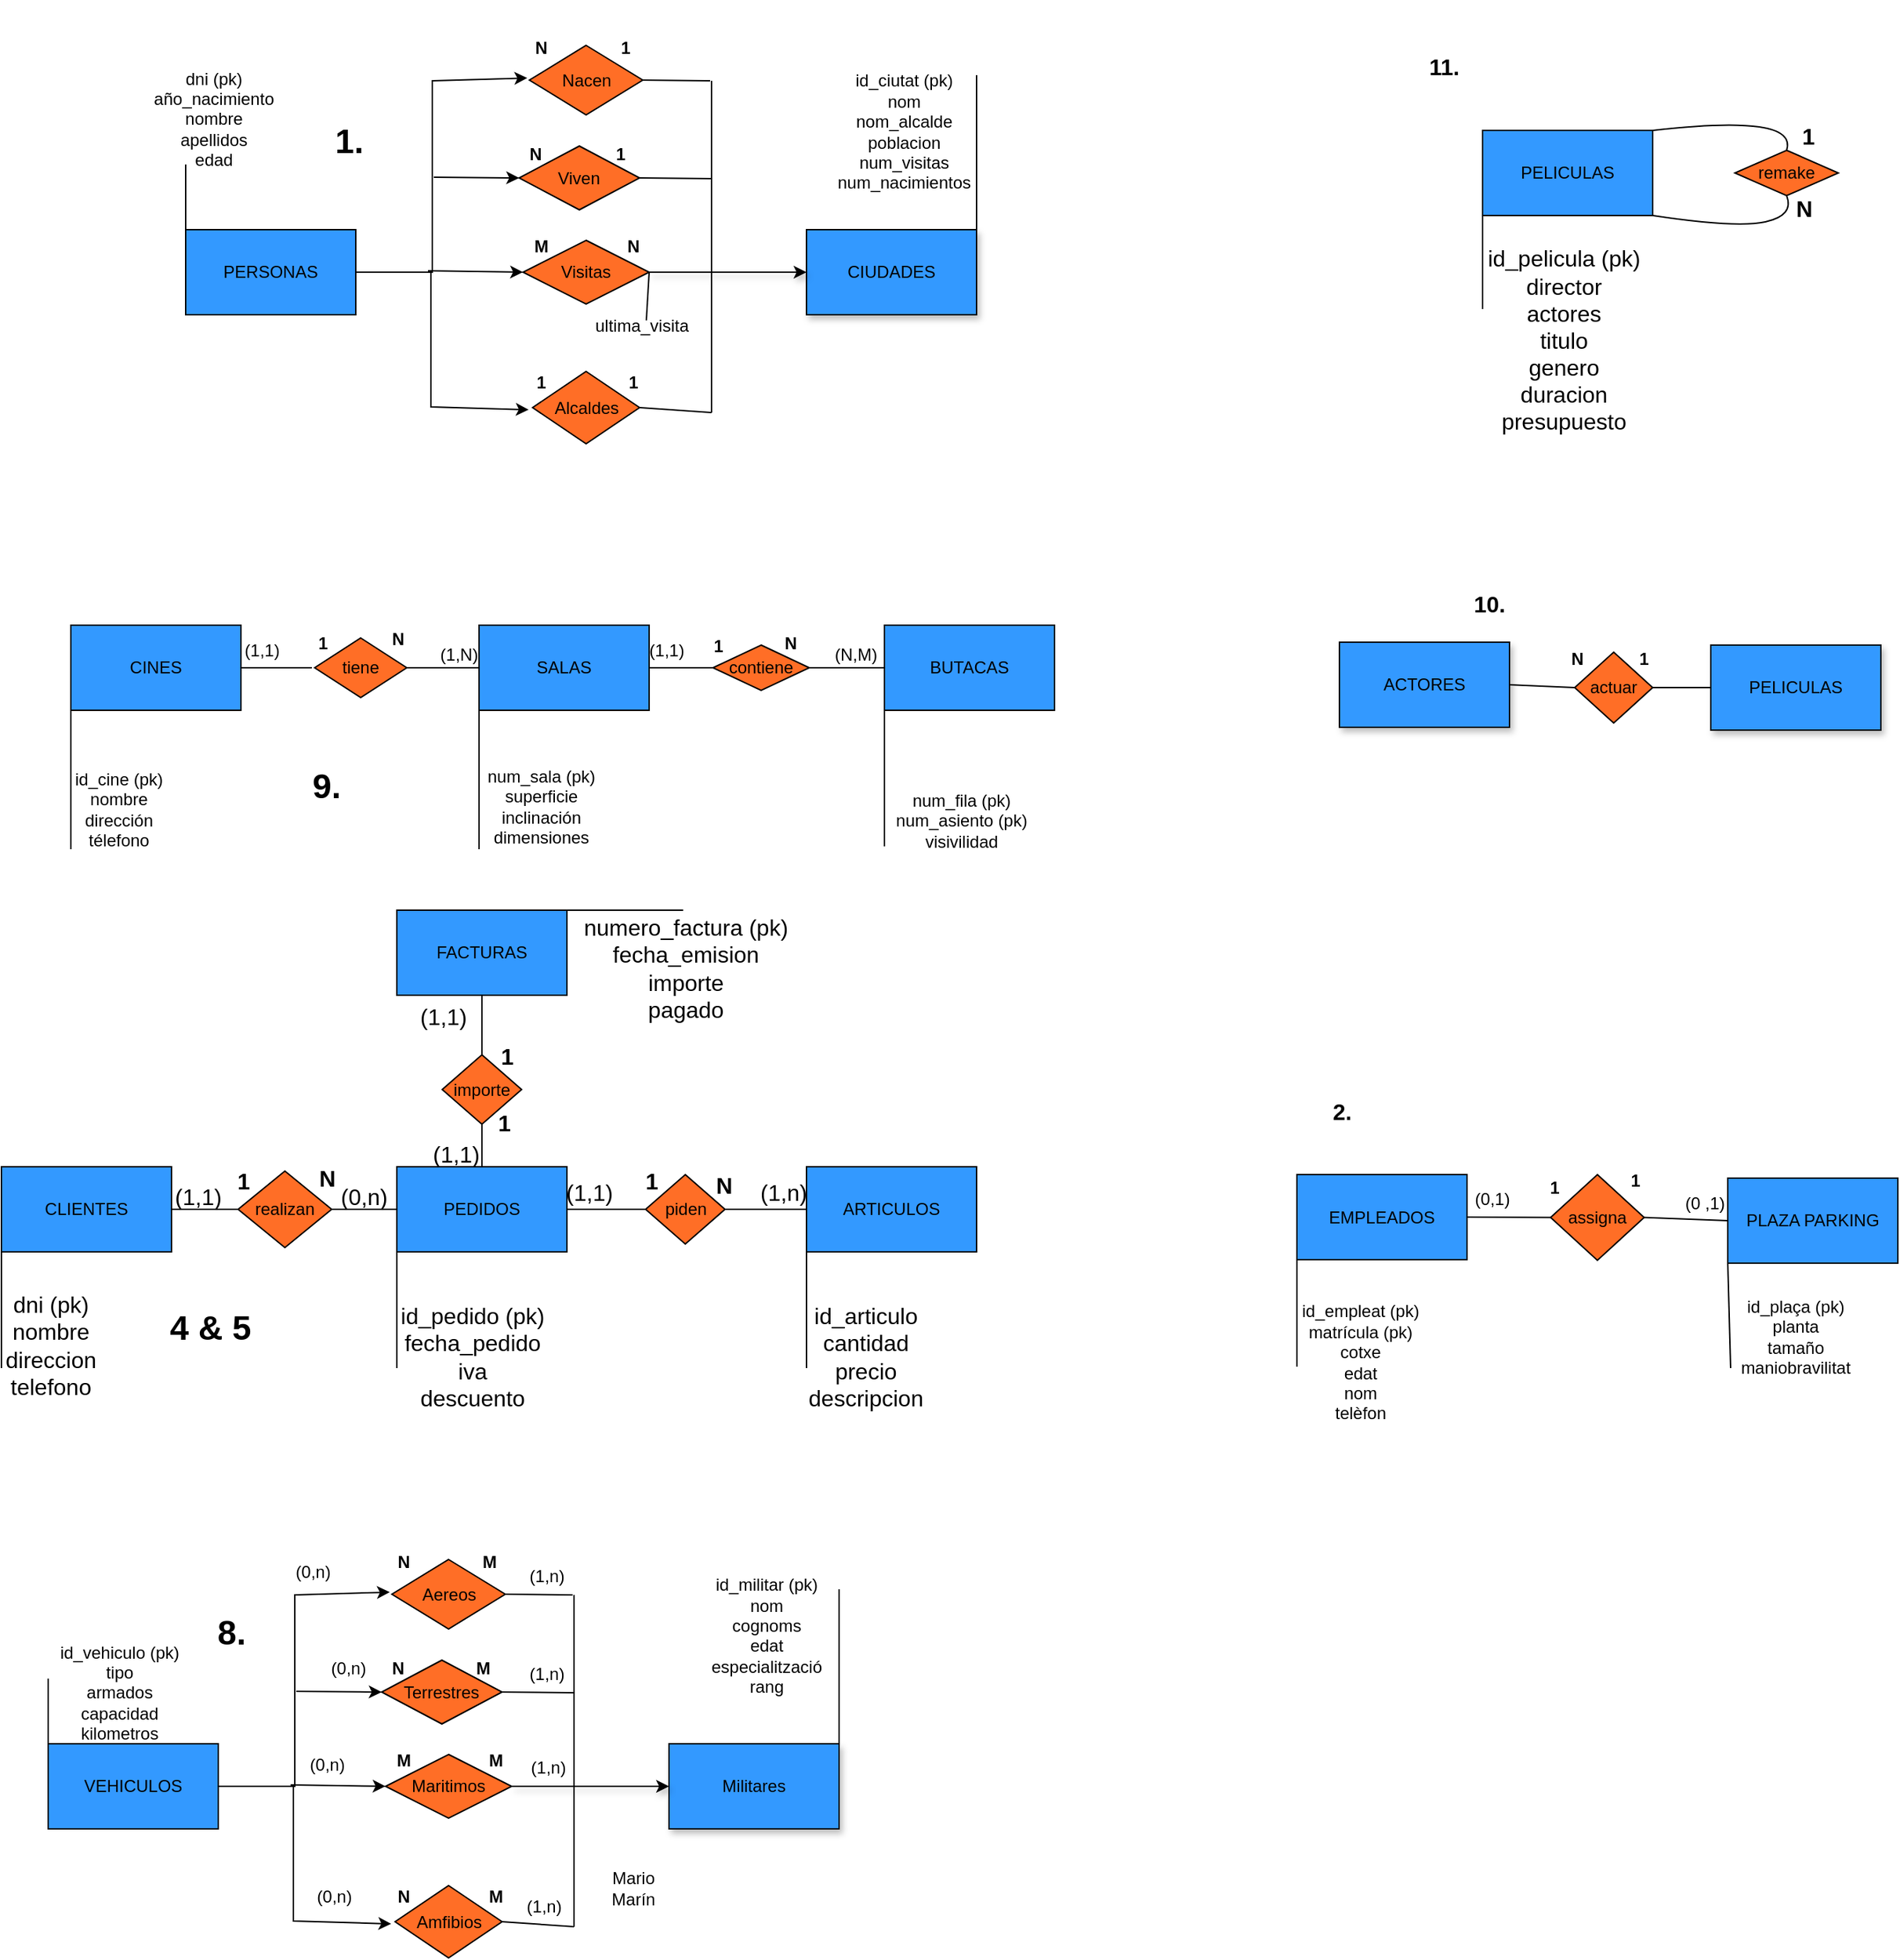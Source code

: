 <mxfile version="25.0.1">
  <diagram name="Página-1" id="R8izxFfqacMMxk1kfzV3">
    <mxGraphModel grid="0" page="0" gridSize="10" guides="1" tooltips="1" connect="1" arrows="1" fold="1" pageScale="1" pageWidth="827" pageHeight="1169" math="0" shadow="0">
      <root>
        <mxCell id="0" />
        <mxCell id="1" parent="0" />
        <mxCell id="8RYxC2ZrY1qE6tGF6bgc-14" value="CIUDADES" style="rounded=0;whiteSpace=wrap;html=1;fillColor=#3399FF;shadow=1;" vertex="1" parent="1">
          <mxGeometry x="-71" y="-60" width="120" height="60" as="geometry" />
        </mxCell>
        <mxCell id="8RYxC2ZrY1qE6tGF6bgc-17" value="" style="endArrow=classic;html=1;rounded=0;shadow=1;entryX=0;entryY=0.5;entryDx=0;entryDy=0;exitX=1;exitY=0.5;exitDx=0;exitDy=0;" edge="1" parent="1" source="8RYxC2ZrY1qE6tGF6bgc-6" target="8RYxC2ZrY1qE6tGF6bgc-14">
          <mxGeometry width="50" height="50" relative="1" as="geometry">
            <mxPoint x="-180" y="-30" as="sourcePoint" />
            <mxPoint x="-182" y="-30" as="targetPoint" />
          </mxGeometry>
        </mxCell>
        <mxCell id="8RYxC2ZrY1qE6tGF6bgc-4" value="PERSONAS" style="rounded=0;whiteSpace=wrap;html=1;fillColor=#3399FF;" vertex="1" parent="1">
          <mxGeometry x="-509" y="-60" width="120" height="60" as="geometry" />
        </mxCell>
        <mxCell id="8RYxC2ZrY1qE6tGF6bgc-5" value="Alcaldes" style="rhombus;whiteSpace=wrap;html=1;fillColor=#FF6E26;" vertex="1" parent="1">
          <mxGeometry x="-264.25" y="40" width="75.5" height="51" as="geometry" />
        </mxCell>
        <mxCell id="8RYxC2ZrY1qE6tGF6bgc-6" value="Visitas" style="rhombus;whiteSpace=wrap;html=1;fillColor=#FF6E26;" vertex="1" parent="1">
          <mxGeometry x="-271" y="-52.5" width="89" height="45" as="geometry" />
        </mxCell>
        <mxCell id="8RYxC2ZrY1qE6tGF6bgc-7" value="Viven" style="rhombus;whiteSpace=wrap;html=1;fillColor=#FF6E26;" vertex="1" parent="1">
          <mxGeometry x="-273.75" y="-119" width="85" height="45" as="geometry" />
        </mxCell>
        <mxCell id="8RYxC2ZrY1qE6tGF6bgc-8" value="Nacen" style="rhombus;whiteSpace=wrap;html=1;fillColor=#FF6E26;" vertex="1" parent="1">
          <mxGeometry x="-266.5" y="-190" width="80" height="49" as="geometry" />
        </mxCell>
        <mxCell id="8RYxC2ZrY1qE6tGF6bgc-10" value="" style="endArrow=classic;html=1;rounded=0;exitX=1;exitY=0.5;exitDx=0;exitDy=0;" edge="1" parent="1" source="8RYxC2ZrY1qE6tGF6bgc-4">
          <mxGeometry width="50" height="50" relative="1" as="geometry">
            <mxPoint x="-236" y="-1" as="sourcePoint" />
            <mxPoint x="-268" y="-167" as="targetPoint" />
            <Array as="points">
              <mxPoint x="-335" y="-30" />
              <mxPoint x="-335" y="-165" />
            </Array>
          </mxGeometry>
        </mxCell>
        <mxCell id="8RYxC2ZrY1qE6tGF6bgc-11" value="" style="endArrow=classic;html=1;rounded=0;exitX=1;exitY=0.5;exitDx=0;exitDy=0;" edge="1" parent="1" source="8RYxC2ZrY1qE6tGF6bgc-4">
          <mxGeometry width="50" height="50" relative="1" as="geometry">
            <mxPoint x="-236" y="-1" as="sourcePoint" />
            <mxPoint x="-267" y="67" as="targetPoint" />
            <Array as="points">
              <mxPoint x="-336" y="-30" />
              <mxPoint x="-336" y="65" />
            </Array>
          </mxGeometry>
        </mxCell>
        <mxCell id="8RYxC2ZrY1qE6tGF6bgc-12" value="" style="endArrow=classic;html=1;rounded=0;entryX=0;entryY=0.5;entryDx=0;entryDy=0;" edge="1" parent="1" target="8RYxC2ZrY1qE6tGF6bgc-6">
          <mxGeometry width="50" height="50" relative="1" as="geometry">
            <mxPoint x="-338" y="-31" as="sourcePoint" />
            <mxPoint x="-186" y="-51" as="targetPoint" />
          </mxGeometry>
        </mxCell>
        <mxCell id="8RYxC2ZrY1qE6tGF6bgc-13" value="" style="endArrow=classic;html=1;rounded=0;entryX=0;entryY=0.5;entryDx=0;entryDy=0;" edge="1" parent="1" target="8RYxC2ZrY1qE6tGF6bgc-7">
          <mxGeometry width="50" height="50" relative="1" as="geometry">
            <mxPoint x="-334" y="-97" as="sourcePoint" />
            <mxPoint x="-186" y="-51" as="targetPoint" />
          </mxGeometry>
        </mxCell>
        <mxCell id="8RYxC2ZrY1qE6tGF6bgc-23" value="" style="endArrow=none;html=1;rounded=0;" edge="1" parent="1">
          <mxGeometry width="50" height="50" relative="1" as="geometry">
            <mxPoint x="-138" y="69" as="sourcePoint" />
            <mxPoint x="-138" y="-165" as="targetPoint" />
          </mxGeometry>
        </mxCell>
        <mxCell id="8RYxC2ZrY1qE6tGF6bgc-25" value="" style="endArrow=none;html=1;rounded=0;exitX=1;exitY=0.5;exitDx=0;exitDy=0;" edge="1" parent="1" source="8RYxC2ZrY1qE6tGF6bgc-5">
          <mxGeometry width="50" height="50" relative="1" as="geometry">
            <mxPoint x="-188" as="sourcePoint" />
            <mxPoint x="-138" y="69" as="targetPoint" />
          </mxGeometry>
        </mxCell>
        <mxCell id="8RYxC2ZrY1qE6tGF6bgc-26" value="" style="endArrow=none;html=1;rounded=0;exitX=1;exitY=0.5;exitDx=0;exitDy=0;" edge="1" parent="1" source="8RYxC2ZrY1qE6tGF6bgc-8">
          <mxGeometry width="50" height="50" relative="1" as="geometry">
            <mxPoint x="-188" as="sourcePoint" />
            <mxPoint x="-139" y="-165" as="targetPoint" />
          </mxGeometry>
        </mxCell>
        <mxCell id="8RYxC2ZrY1qE6tGF6bgc-27" value="" style="endArrow=none;html=1;rounded=0;exitX=1;exitY=0.5;exitDx=0;exitDy=0;" edge="1" parent="1" source="8RYxC2ZrY1qE6tGF6bgc-7">
          <mxGeometry width="50" height="50" relative="1" as="geometry">
            <mxPoint x="-188" as="sourcePoint" />
            <mxPoint x="-138" y="-96" as="targetPoint" />
          </mxGeometry>
        </mxCell>
        <mxCell id="8RYxC2ZrY1qE6tGF6bgc-28" value="&lt;b&gt;1&lt;/b&gt;" style="text;html=1;align=center;verticalAlign=middle;resizable=0;points=[];autosize=1;strokeColor=none;fillColor=none;" vertex="1" parent="1">
          <mxGeometry x="-211.5" y="-201" width="25" height="26" as="geometry" />
        </mxCell>
        <mxCell id="8RYxC2ZrY1qE6tGF6bgc-29" value="&lt;b&gt;N&lt;/b&gt;" style="text;html=1;align=center;verticalAlign=middle;whiteSpace=wrap;rounded=0;" vertex="1" parent="1">
          <mxGeometry x="-288" y="-203" width="60" height="30" as="geometry" />
        </mxCell>
        <mxCell id="8RYxC2ZrY1qE6tGF6bgc-30" value="&lt;font style=&quot;vertical-align: inherit;&quot;&gt;&lt;font style=&quot;vertical-align: inherit;&quot;&gt;&lt;font style=&quot;vertical-align: inherit;&quot;&gt;&lt;font style=&quot;vertical-align: inherit;&quot;&gt;&lt;font style=&quot;vertical-align: inherit;&quot;&gt;&lt;font style=&quot;vertical-align: inherit;&quot;&gt;1&lt;/font&gt;&lt;/font&gt;&lt;/font&gt;&lt;/font&gt;&lt;/font&gt;&lt;/font&gt;" style="text;html=1;align=center;verticalAlign=middle;whiteSpace=wrap;rounded=0;fontStyle=1" vertex="1" parent="1">
          <mxGeometry x="-232" y="-128" width="60" height="30" as="geometry" />
        </mxCell>
        <mxCell id="8RYxC2ZrY1qE6tGF6bgc-31" value="N" style="text;html=1;align=center;verticalAlign=middle;whiteSpace=wrap;rounded=0;fontStyle=1" vertex="1" parent="1">
          <mxGeometry x="-292" y="-128" width="60" height="30" as="geometry" />
        </mxCell>
        <mxCell id="8RYxC2ZrY1qE6tGF6bgc-32" value="&lt;b&gt;&lt;font style=&quot;vertical-align: inherit;&quot;&gt;&lt;font style=&quot;vertical-align: inherit;&quot;&gt;N&lt;/font&gt;&lt;/font&gt;&lt;/b&gt;" style="text;html=1;align=center;verticalAlign=middle;whiteSpace=wrap;rounded=0;" vertex="1" parent="1">
          <mxGeometry x="-223" y="-63" width="60" height="30" as="geometry" />
        </mxCell>
        <mxCell id="8RYxC2ZrY1qE6tGF6bgc-33" value="M" style="text;html=1;align=center;verticalAlign=middle;whiteSpace=wrap;rounded=0;fontStyle=1" vertex="1" parent="1">
          <mxGeometry x="-288" y="-63" width="60" height="30" as="geometry" />
        </mxCell>
        <mxCell id="8RYxC2ZrY1qE6tGF6bgc-34" value="&lt;b&gt;1&lt;/b&gt;" style="text;html=1;align=center;verticalAlign=middle;whiteSpace=wrap;rounded=0;" vertex="1" parent="1">
          <mxGeometry x="-223" y="33" width="60" height="30" as="geometry" />
        </mxCell>
        <mxCell id="8RYxC2ZrY1qE6tGF6bgc-35" value="&lt;b&gt;1&lt;/b&gt;" style="text;html=1;align=center;verticalAlign=middle;whiteSpace=wrap;rounded=0;" vertex="1" parent="1">
          <mxGeometry x="-288" y="33" width="60" height="30" as="geometry" />
        </mxCell>
        <mxCell id="8RYxC2ZrY1qE6tGF6bgc-37" value="" style="endArrow=none;html=1;rounded=0;exitX=0;exitY=0;exitDx=0;exitDy=0;" edge="1" parent="1" source="8RYxC2ZrY1qE6tGF6bgc-4">
          <mxGeometry width="50" height="50" relative="1" as="geometry">
            <mxPoint x="-220" y="-2" as="sourcePoint" />
            <mxPoint x="-509" y="-106" as="targetPoint" />
          </mxGeometry>
        </mxCell>
        <mxCell id="8RYxC2ZrY1qE6tGF6bgc-38" value="dni (pk)&lt;div&gt;año_nacimiento&lt;/div&gt;&lt;div&gt;nombre&lt;/div&gt;&lt;div&gt;apellidos&lt;/div&gt;&lt;div&gt;edad&lt;/div&gt;" style="text;html=1;align=center;verticalAlign=middle;whiteSpace=wrap;rounded=0;" vertex="1" parent="1">
          <mxGeometry x="-519" y="-153" width="60" height="30" as="geometry" />
        </mxCell>
        <mxCell id="8RYxC2ZrY1qE6tGF6bgc-39" value="&lt;font style=&quot;vertical-align: inherit;&quot;&gt;&lt;font style=&quot;vertical-align: inherit;&quot;&gt;&lt;font style=&quot;vertical-align: inherit;&quot;&gt;&lt;font style=&quot;vertical-align: inherit;&quot;&gt;id_ciutat (pk)&lt;/font&gt;&lt;/font&gt;&lt;/font&gt;&lt;/font&gt;&lt;div&gt;&lt;font style=&quot;vertical-align: inherit;&quot;&gt;&lt;font style=&quot;vertical-align: inherit;&quot;&gt;&lt;font style=&quot;vertical-align: inherit;&quot;&gt;&lt;font style=&quot;vertical-align: inherit;&quot;&gt;nom&lt;/font&gt;&lt;/font&gt;&lt;/font&gt;&lt;/font&gt;&lt;/div&gt;&lt;div&gt;&lt;font style=&quot;vertical-align: inherit;&quot;&gt;&lt;font style=&quot;vertical-align: inherit;&quot;&gt;&lt;font style=&quot;vertical-align: inherit;&quot;&gt;&lt;font style=&quot;vertical-align: inherit;&quot;&gt;&lt;font style=&quot;vertical-align: inherit;&quot;&gt;&lt;font style=&quot;vertical-align: inherit;&quot;&gt;nom_alcalde&lt;/font&gt;&lt;/font&gt;&lt;/font&gt;&lt;/font&gt;&lt;/font&gt;&lt;/font&gt;&lt;/div&gt;&lt;div&gt;&lt;font style=&quot;vertical-align: inherit;&quot;&gt;&lt;font style=&quot;vertical-align: inherit;&quot;&gt;&lt;font style=&quot;vertical-align: inherit;&quot;&gt;&lt;font style=&quot;vertical-align: inherit;&quot;&gt;&lt;font style=&quot;vertical-align: inherit;&quot;&gt;&lt;font style=&quot;vertical-align: inherit;&quot;&gt;&lt;font style=&quot;vertical-align: inherit;&quot;&gt;&lt;font style=&quot;vertical-align: inherit;&quot;&gt;poblacion&lt;/font&gt;&lt;/font&gt;&lt;/font&gt;&lt;/font&gt;&lt;/font&gt;&lt;/font&gt;&lt;/font&gt;&lt;/font&gt;&lt;/div&gt;&lt;div&gt;&lt;font style=&quot;vertical-align: inherit;&quot;&gt;&lt;font style=&quot;vertical-align: inherit;&quot;&gt;&lt;font style=&quot;vertical-align: inherit;&quot;&gt;&lt;font style=&quot;vertical-align: inherit;&quot;&gt;&lt;font style=&quot;vertical-align: inherit;&quot;&gt;&lt;font style=&quot;vertical-align: inherit;&quot;&gt;&lt;font style=&quot;vertical-align: inherit;&quot;&gt;&lt;font style=&quot;vertical-align: inherit;&quot;&gt;num_visitas&lt;/font&gt;&lt;/font&gt;&lt;/font&gt;&lt;/font&gt;&lt;/font&gt;&lt;/font&gt;&lt;/font&gt;&lt;/font&gt;&lt;/div&gt;&lt;div&gt;&lt;font style=&quot;vertical-align: inherit;&quot;&gt;&lt;font style=&quot;vertical-align: inherit;&quot;&gt;&lt;font style=&quot;vertical-align: inherit;&quot;&gt;&lt;font style=&quot;vertical-align: inherit;&quot;&gt;&lt;font style=&quot;vertical-align: inherit;&quot;&gt;&lt;font style=&quot;vertical-align: inherit;&quot;&gt;&lt;font style=&quot;vertical-align: inherit;&quot;&gt;&lt;font style=&quot;vertical-align: inherit;&quot;&gt;&lt;font style=&quot;vertical-align: inherit;&quot;&gt;&lt;font style=&quot;vertical-align: inherit;&quot;&gt;num_nacimientos&lt;/font&gt;&lt;/font&gt;&lt;/font&gt;&lt;/font&gt;&lt;/font&gt;&lt;/font&gt;&lt;/font&gt;&lt;/font&gt;&lt;/font&gt;&lt;/font&gt;&lt;/div&gt;" style="text;html=1;align=center;verticalAlign=middle;whiteSpace=wrap;rounded=0;" vertex="1" parent="1">
          <mxGeometry x="-50" y="-144" width="96" height="30" as="geometry" />
        </mxCell>
        <mxCell id="8RYxC2ZrY1qE6tGF6bgc-40" value="" style="endArrow=none;html=1;rounded=0;exitX=1;exitY=0;exitDx=0;exitDy=0;" edge="1" parent="1" source="8RYxC2ZrY1qE6tGF6bgc-14">
          <mxGeometry width="50" height="50" relative="1" as="geometry">
            <mxPoint x="-220" y="-2" as="sourcePoint" />
            <mxPoint x="49" y="-169" as="targetPoint" />
          </mxGeometry>
        </mxCell>
        <mxCell id="8RYxC2ZrY1qE6tGF6bgc-41" value="" style="endArrow=none;html=1;rounded=0;exitX=1;exitY=0.5;exitDx=0;exitDy=0;" edge="1" parent="1" source="8RYxC2ZrY1qE6tGF6bgc-6">
          <mxGeometry width="50" height="50" relative="1" as="geometry">
            <mxPoint x="-220" y="-2" as="sourcePoint" />
            <mxPoint x="-184" y="4" as="targetPoint" />
          </mxGeometry>
        </mxCell>
        <mxCell id="8RYxC2ZrY1qE6tGF6bgc-42" value="ultima_visita" style="text;html=1;align=center;verticalAlign=middle;whiteSpace=wrap;rounded=0;" vertex="1" parent="1">
          <mxGeometry x="-217" y="-7.5" width="60" height="30" as="geometry" />
        </mxCell>
        <mxCell id="8RYxC2ZrY1qE6tGF6bgc-43" value="Mario Marín" style="text;html=1;align=center;verticalAlign=middle;whiteSpace=wrap;rounded=0;" vertex="1" parent="1">
          <mxGeometry x="-223" y="1095" width="60" height="30" as="geometry" />
        </mxCell>
        <mxCell id="8RYxC2ZrY1qE6tGF6bgc-44" value="&lt;h1&gt;1.&lt;/h1&gt;" style="text;html=1;align=center;verticalAlign=middle;whiteSpace=wrap;rounded=0;fontStyle=1" vertex="1" parent="1">
          <mxGeometry x="-519" y="-222" width="251" height="200" as="geometry" />
        </mxCell>
        <mxCell id="8RYxC2ZrY1qE6tGF6bgc-45" value="CINES" style="rounded=0;whiteSpace=wrap;html=1;fillColor=#3399FF;" vertex="1" parent="1">
          <mxGeometry x="-590" y="219" width="120" height="60" as="geometry" />
        </mxCell>
        <mxCell id="8RYxC2ZrY1qE6tGF6bgc-46" value="SALAS" style="rounded=0;whiteSpace=wrap;html=1;fillColor=#3399FF;" vertex="1" parent="1">
          <mxGeometry x="-302" y="219" width="120" height="60" as="geometry" />
        </mxCell>
        <mxCell id="8RYxC2ZrY1qE6tGF6bgc-47" value="BUTACAS" style="rounded=0;whiteSpace=wrap;html=1;fillColor=#3399FF;" vertex="1" parent="1">
          <mxGeometry x="-16" y="219" width="120" height="60" as="geometry" />
        </mxCell>
        <mxCell id="8RYxC2ZrY1qE6tGF6bgc-49" value="contiene" style="rhombus;whiteSpace=wrap;html=1;fillColor=#FF6E26;" vertex="1" parent="1">
          <mxGeometry x="-137" y="233" width="68" height="32" as="geometry" />
        </mxCell>
        <mxCell id="8RYxC2ZrY1qE6tGF6bgc-50" value="tiene" style="rhombus;whiteSpace=wrap;html=1;fillColor=#FF6E26;" vertex="1" parent="1">
          <mxGeometry x="-418" y="228" width="65" height="42" as="geometry" />
        </mxCell>
        <mxCell id="8RYxC2ZrY1qE6tGF6bgc-51" value="" style="endArrow=none;html=1;rounded=0;exitX=1;exitY=0.5;exitDx=0;exitDy=0;" edge="1" parent="1" source="8RYxC2ZrY1qE6tGF6bgc-45">
          <mxGeometry width="50" height="50" relative="1" as="geometry">
            <mxPoint x="-177" y="320" as="sourcePoint" />
            <mxPoint x="-420" y="249" as="targetPoint" />
          </mxGeometry>
        </mxCell>
        <mxCell id="8RYxC2ZrY1qE6tGF6bgc-52" value="" style="endArrow=none;html=1;rounded=0;exitX=1;exitY=0.5;exitDx=0;exitDy=0;entryX=0;entryY=0.5;entryDx=0;entryDy=0;" edge="1" parent="1" source="8RYxC2ZrY1qE6tGF6bgc-50" target="8RYxC2ZrY1qE6tGF6bgc-46">
          <mxGeometry width="50" height="50" relative="1" as="geometry">
            <mxPoint x="-177" y="320" as="sourcePoint" />
            <mxPoint x="-127" y="270" as="targetPoint" />
          </mxGeometry>
        </mxCell>
        <mxCell id="8RYxC2ZrY1qE6tGF6bgc-53" value="" style="endArrow=none;html=1;rounded=0;exitX=1;exitY=0.5;exitDx=0;exitDy=0;entryX=0;entryY=0.5;entryDx=0;entryDy=0;" edge="1" parent="1" source="8RYxC2ZrY1qE6tGF6bgc-46" target="8RYxC2ZrY1qE6tGF6bgc-49">
          <mxGeometry width="50" height="50" relative="1" as="geometry">
            <mxPoint x="-177" y="320" as="sourcePoint" />
            <mxPoint x="-127" y="270" as="targetPoint" />
          </mxGeometry>
        </mxCell>
        <mxCell id="8RYxC2ZrY1qE6tGF6bgc-54" value="" style="endArrow=none;html=1;rounded=0;exitX=1;exitY=0.5;exitDx=0;exitDy=0;entryX=0;entryY=0.5;entryDx=0;entryDy=0;" edge="1" parent="1" source="8RYxC2ZrY1qE6tGF6bgc-49" target="8RYxC2ZrY1qE6tGF6bgc-47">
          <mxGeometry width="50" height="50" relative="1" as="geometry">
            <mxPoint x="-177" y="320" as="sourcePoint" />
            <mxPoint x="-127" y="270" as="targetPoint" />
          </mxGeometry>
        </mxCell>
        <mxCell id="8RYxC2ZrY1qE6tGF6bgc-55" value="" style="endArrow=none;html=1;rounded=0;exitX=0;exitY=1;exitDx=0;exitDy=0;" edge="1" parent="1" source="8RYxC2ZrY1qE6tGF6bgc-45">
          <mxGeometry width="50" height="50" relative="1" as="geometry">
            <mxPoint x="-262" y="320" as="sourcePoint" />
            <mxPoint x="-590" y="377" as="targetPoint" />
          </mxGeometry>
        </mxCell>
        <mxCell id="8RYxC2ZrY1qE6tGF6bgc-56" value="id_cine (pk)&lt;div&gt;nombre&lt;/div&gt;&lt;div&gt;dirección&lt;/div&gt;&lt;div&gt;télefono&lt;/div&gt;" style="text;html=1;align=center;verticalAlign=middle;whiteSpace=wrap;rounded=0;" vertex="1" parent="1">
          <mxGeometry x="-599" y="334" width="86" height="30" as="geometry" />
        </mxCell>
        <mxCell id="8RYxC2ZrY1qE6tGF6bgc-57" value="" style="endArrow=none;html=1;rounded=0;exitX=0;exitY=1;exitDx=0;exitDy=0;" edge="1" parent="1">
          <mxGeometry width="50" height="50" relative="1" as="geometry">
            <mxPoint x="-302" y="279" as="sourcePoint" />
            <mxPoint x="-302" y="377" as="targetPoint" />
          </mxGeometry>
        </mxCell>
        <mxCell id="8RYxC2ZrY1qE6tGF6bgc-58" value="num_sala (pk)&lt;div&gt;superficie&lt;/div&gt;&lt;div&gt;inclinación&lt;/div&gt;&lt;div&gt;dimensiones&lt;/div&gt;" style="text;html=1;align=center;verticalAlign=middle;whiteSpace=wrap;rounded=0;" vertex="1" parent="1">
          <mxGeometry x="-301" y="332" width="86" height="30" as="geometry" />
        </mxCell>
        <mxCell id="8RYxC2ZrY1qE6tGF6bgc-59" value="" style="endArrow=none;html=1;rounded=0;exitX=0;exitY=1;exitDx=0;exitDy=0;" edge="1" parent="1">
          <mxGeometry width="50" height="50" relative="1" as="geometry">
            <mxPoint x="-16" y="277" as="sourcePoint" />
            <mxPoint x="-16" y="375" as="targetPoint" />
          </mxGeometry>
        </mxCell>
        <mxCell id="8RYxC2ZrY1qE6tGF6bgc-60" value="num_fila (pk)&lt;div&gt;num_asiento (pk)&lt;/div&gt;&lt;div&gt;visivilidad&lt;/div&gt;" style="text;html=1;align=center;verticalAlign=middle;whiteSpace=wrap;rounded=0;" vertex="1" parent="1">
          <mxGeometry x="-16" y="342" width="109" height="30" as="geometry" />
        </mxCell>
        <mxCell id="8RYxC2ZrY1qE6tGF6bgc-61" value="N" style="text;html=1;align=center;verticalAlign=middle;whiteSpace=wrap;rounded=0;fontStyle=1" vertex="1" parent="1">
          <mxGeometry x="-389" y="214" width="60" height="30" as="geometry" />
        </mxCell>
        <mxCell id="8RYxC2ZrY1qE6tGF6bgc-62" value="1" style="text;html=1;align=center;verticalAlign=middle;whiteSpace=wrap;rounded=0;fontStyle=1" vertex="1" parent="1">
          <mxGeometry x="-442" y="217" width="60" height="30" as="geometry" />
        </mxCell>
        <mxCell id="8RYxC2ZrY1qE6tGF6bgc-63" value="1" style="text;html=1;align=center;verticalAlign=middle;whiteSpace=wrap;rounded=0;fontStyle=1" vertex="1" parent="1">
          <mxGeometry x="-163" y="219" width="60" height="30" as="geometry" />
        </mxCell>
        <mxCell id="8RYxC2ZrY1qE6tGF6bgc-64" value="&lt;b&gt;N&lt;/b&gt;" style="text;html=1;align=center;verticalAlign=middle;whiteSpace=wrap;rounded=0;" vertex="1" parent="1">
          <mxGeometry x="-112" y="217" width="60" height="30" as="geometry" />
        </mxCell>
        <mxCell id="8RYxC2ZrY1qE6tGF6bgc-65" value="(1,N)" style="text;html=1;align=center;verticalAlign=middle;whiteSpace=wrap;rounded=0;" vertex="1" parent="1">
          <mxGeometry x="-335" y="228" width="38" height="24" as="geometry" />
        </mxCell>
        <mxCell id="8RYxC2ZrY1qE6tGF6bgc-66" value="(N,M)" style="text;html=1;align=center;verticalAlign=middle;whiteSpace=wrap;rounded=0;" vertex="1" parent="1">
          <mxGeometry x="-47" y="238" width="22" height="4" as="geometry" />
        </mxCell>
        <mxCell id="8RYxC2ZrY1qE6tGF6bgc-67" value="(1,1)" style="text;html=1;align=center;verticalAlign=middle;whiteSpace=wrap;rounded=0;" vertex="1" parent="1">
          <mxGeometry x="-188.75" y="228" width="39" height="18" as="geometry" />
        </mxCell>
        <mxCell id="8RYxC2ZrY1qE6tGF6bgc-68" value="(1,1)" style="text;html=1;align=center;verticalAlign=middle;whiteSpace=wrap;rounded=0;" vertex="1" parent="1">
          <mxGeometry x="-485" y="222" width="60" height="30" as="geometry" />
        </mxCell>
        <mxCell id="8RYxC2ZrY1qE6tGF6bgc-69" value="&lt;h1&gt;9.&lt;/h1&gt;" style="text;html=1;align=center;verticalAlign=middle;whiteSpace=wrap;rounded=0;fontStyle=1" vertex="1" parent="1">
          <mxGeometry x="-535" y="233" width="251" height="200" as="geometry" />
        </mxCell>
        <mxCell id="m3YlY54BnWaFJzYzQRc9-1" value="CLIENTES" style="rounded=0;whiteSpace=wrap;html=1;fillColor=#3399FF;" vertex="1" parent="1">
          <mxGeometry x="-639" y="601" width="120" height="60" as="geometry" />
        </mxCell>
        <mxCell id="m3YlY54BnWaFJzYzQRc9-2" value="ARTICULOS" style="rounded=0;whiteSpace=wrap;html=1;fillColor=#3399FF;" vertex="1" parent="1">
          <mxGeometry x="-71" y="601" width="120" height="60" as="geometry" />
        </mxCell>
        <mxCell id="m3YlY54BnWaFJzYzQRc9-3" value="PEDIDOS" style="rounded=0;whiteSpace=wrap;html=1;fillColor=#3399FF;" vertex="1" parent="1">
          <mxGeometry x="-360" y="601" width="120" height="60" as="geometry" />
        </mxCell>
        <mxCell id="m3YlY54BnWaFJzYzQRc9-5" value="piden" style="rhombus;whiteSpace=wrap;html=1;fillColor=#FF6E26;" vertex="1" parent="1">
          <mxGeometry x="-184.5" y="606.5" width="56" height="49" as="geometry" />
        </mxCell>
        <mxCell id="m3YlY54BnWaFJzYzQRc9-6" value="realizan" style="rhombus;whiteSpace=wrap;html=1;fillColor=#FF6E26;" vertex="1" parent="1">
          <mxGeometry x="-472" y="604" width="66" height="54" as="geometry" />
        </mxCell>
        <mxCell id="m3YlY54BnWaFJzYzQRc9-7" value="" style="endArrow=none;html=1;rounded=0;exitX=1;exitY=0.5;exitDx=0;exitDy=0;entryX=0;entryY=0.5;entryDx=0;entryDy=0;" edge="1" parent="1" source="m3YlY54BnWaFJzYzQRc9-1" target="m3YlY54BnWaFJzYzQRc9-6">
          <mxGeometry width="50" height="50" relative="1" as="geometry">
            <mxPoint x="-273" y="747" as="sourcePoint" />
            <mxPoint x="-223" y="697" as="targetPoint" />
          </mxGeometry>
        </mxCell>
        <mxCell id="m3YlY54BnWaFJzYzQRc9-8" value="" style="endArrow=none;html=1;rounded=0;exitX=1;exitY=0.5;exitDx=0;exitDy=0;entryX=0;entryY=0.5;entryDx=0;entryDy=0;" edge="1" parent="1" source="m3YlY54BnWaFJzYzQRc9-6" target="m3YlY54BnWaFJzYzQRc9-3">
          <mxGeometry width="50" height="50" relative="1" as="geometry">
            <mxPoint x="-273" y="747" as="sourcePoint" />
            <mxPoint x="-223" y="697" as="targetPoint" />
          </mxGeometry>
        </mxCell>
        <mxCell id="m3YlY54BnWaFJzYzQRc9-9" value="" style="endArrow=none;html=1;rounded=0;exitX=1;exitY=0.5;exitDx=0;exitDy=0;entryX=0;entryY=0.5;entryDx=0;entryDy=0;" edge="1" parent="1" source="m3YlY54BnWaFJzYzQRc9-3" target="m3YlY54BnWaFJzYzQRc9-5">
          <mxGeometry width="50" height="50" relative="1" as="geometry">
            <mxPoint x="-273" y="747" as="sourcePoint" />
            <mxPoint x="-223" y="697" as="targetPoint" />
          </mxGeometry>
        </mxCell>
        <mxCell id="m3YlY54BnWaFJzYzQRc9-10" value="" style="endArrow=none;html=1;rounded=0;entryX=0;entryY=0.5;entryDx=0;entryDy=0;exitX=1;exitY=0.5;exitDx=0;exitDy=0;" edge="1" parent="1" source="m3YlY54BnWaFJzYzQRc9-5" target="m3YlY54BnWaFJzYzQRc9-2">
          <mxGeometry width="50" height="50" relative="1" as="geometry">
            <mxPoint x="-273" y="747" as="sourcePoint" />
            <mxPoint x="-223" y="697" as="targetPoint" />
          </mxGeometry>
        </mxCell>
        <mxCell id="7vzKE5AXKf2pUWGEcZIr-1" value="N" style="text;html=1;align=center;verticalAlign=middle;whiteSpace=wrap;rounded=0;fontSize=16;fontStyle=1" vertex="1" parent="1">
          <mxGeometry x="-437.5" y="596" width="56" height="25" as="geometry" />
        </mxCell>
        <mxCell id="7vzKE5AXKf2pUWGEcZIr-2" value="1" style="text;html=1;align=center;verticalAlign=middle;whiteSpace=wrap;rounded=0;fontSize=16;fontStyle=1" vertex="1" parent="1">
          <mxGeometry x="-498" y="596" width="60" height="30" as="geometry" />
        </mxCell>
        <mxCell id="7vzKE5AXKf2pUWGEcZIr-3" value="N" style="text;html=1;align=center;verticalAlign=middle;whiteSpace=wrap;rounded=0;fontSize=16;fontStyle=1" vertex="1" parent="1">
          <mxGeometry x="-157" y="601" width="56" height="25" as="geometry" />
        </mxCell>
        <mxCell id="7vzKE5AXKf2pUWGEcZIr-4" value="1" style="text;html=1;align=center;verticalAlign=middle;whiteSpace=wrap;rounded=0;fontSize=16;fontStyle=1" vertex="1" parent="1">
          <mxGeometry x="-209.75" y="596" width="60" height="30" as="geometry" />
        </mxCell>
        <mxCell id="7vzKE5AXKf2pUWGEcZIr-5" value="" style="endArrow=none;html=1;rounded=0;fontSize=12;startSize=8;endSize=8;curved=1;exitX=0;exitY=1;exitDx=0;exitDy=0;" edge="1" parent="1" source="m3YlY54BnWaFJzYzQRc9-1">
          <mxGeometry width="50" height="50" relative="1" as="geometry">
            <mxPoint x="-493" y="577" as="sourcePoint" />
            <mxPoint x="-639" y="743" as="targetPoint" />
          </mxGeometry>
        </mxCell>
        <mxCell id="7vzKE5AXKf2pUWGEcZIr-6" value="dni (pk)&lt;div&gt;nombre&lt;/div&gt;&lt;div&gt;direccion&lt;/div&gt;&lt;div&gt;telefono&lt;/div&gt;" style="text;html=1;align=center;verticalAlign=middle;whiteSpace=wrap;rounded=0;fontSize=16;" vertex="1" parent="1">
          <mxGeometry x="-634" y="712" width="60" height="30" as="geometry" />
        </mxCell>
        <mxCell id="7vzKE5AXKf2pUWGEcZIr-7" value="" style="endArrow=none;html=1;rounded=0;fontSize=12;startSize=8;endSize=8;curved=1;exitX=0;exitY=1;exitDx=0;exitDy=0;" edge="1" parent="1" source="m3YlY54BnWaFJzYzQRc9-2">
          <mxGeometry width="50" height="50" relative="1" as="geometry">
            <mxPoint x="-370" y="817" as="sourcePoint" />
            <mxPoint x="-71" y="743" as="targetPoint" />
          </mxGeometry>
        </mxCell>
        <mxCell id="7vzKE5AXKf2pUWGEcZIr-8" value="" style="endArrow=none;html=1;rounded=0;fontSize=12;startSize=8;endSize=8;curved=1;entryX=0;entryY=1;entryDx=0;entryDy=0;" edge="1" parent="1" target="m3YlY54BnWaFJzYzQRc9-3">
          <mxGeometry width="50" height="50" relative="1" as="geometry">
            <mxPoint x="-360" y="743" as="sourcePoint" />
            <mxPoint x="-320" y="767" as="targetPoint" />
          </mxGeometry>
        </mxCell>
        <mxCell id="7vzKE5AXKf2pUWGEcZIr-9" value="id_pedido (pk)&lt;div&gt;fecha_pedido&lt;/div&gt;&lt;div&gt;iva&lt;/div&gt;&lt;div&gt;descuento&lt;/div&gt;" style="text;html=1;align=center;verticalAlign=middle;whiteSpace=wrap;rounded=0;fontSize=16;" vertex="1" parent="1">
          <mxGeometry x="-366" y="720" width="119" height="30" as="geometry" />
        </mxCell>
        <mxCell id="7vzKE5AXKf2pUWGEcZIr-10" value="id_articulo&lt;div&gt;cantidad&lt;/div&gt;&lt;div&gt;precio&lt;/div&gt;&lt;div&gt;descripcion&lt;/div&gt;" style="text;html=1;align=center;verticalAlign=middle;whiteSpace=wrap;rounded=0;fontSize=16;" vertex="1" parent="1">
          <mxGeometry x="-59" y="720" width="60" height="30" as="geometry" />
        </mxCell>
        <mxCell id="7vzKE5AXKf2pUWGEcZIr-11" value="(0,n)" style="text;html=1;align=center;verticalAlign=middle;whiteSpace=wrap;rounded=0;fontSize=16;" vertex="1" parent="1">
          <mxGeometry x="-413" y="606.5" width="60" height="30" as="geometry" />
        </mxCell>
        <mxCell id="7vzKE5AXKf2pUWGEcZIr-12" value="(1,1)" style="text;html=1;align=center;verticalAlign=middle;whiteSpace=wrap;rounded=0;fontSize=16;" vertex="1" parent="1">
          <mxGeometry x="-530" y="606.5" width="60" height="30" as="geometry" />
        </mxCell>
        <mxCell id="7vzKE5AXKf2pUWGEcZIr-13" value="(1,n)" style="text;html=1;align=center;verticalAlign=middle;whiteSpace=wrap;rounded=0;fontSize=16;" vertex="1" parent="1">
          <mxGeometry x="-117" y="604" width="60" height="30" as="geometry" />
        </mxCell>
        <mxCell id="7vzKE5AXKf2pUWGEcZIr-14" value="(1,1)" style="text;html=1;align=center;verticalAlign=middle;whiteSpace=wrap;rounded=0;fontSize=16;" vertex="1" parent="1">
          <mxGeometry x="-254" y="604" width="60" height="30" as="geometry" />
        </mxCell>
        <mxCell id="7vzKE5AXKf2pUWGEcZIr-15" value="&lt;h1&gt;4 &amp;amp; 5&lt;/h1&gt;" style="text;html=1;align=center;verticalAlign=middle;whiteSpace=wrap;rounded=0;fontStyle=1" vertex="1" parent="1">
          <mxGeometry x="-617" y="615" width="251" height="200" as="geometry" />
        </mxCell>
        <mxCell id="7vzKE5AXKf2pUWGEcZIr-19" value="importe" style="rhombus;whiteSpace=wrap;html=1;fillColor=#FF6E26;" vertex="1" parent="1">
          <mxGeometry x="-328" y="522" width="56" height="49" as="geometry" />
        </mxCell>
        <mxCell id="7vzKE5AXKf2pUWGEcZIr-20" value="FACTURAS" style="rounded=0;whiteSpace=wrap;html=1;fillColor=#3399FF;" vertex="1" parent="1">
          <mxGeometry x="-360" y="420" width="120" height="60" as="geometry" />
        </mxCell>
        <mxCell id="7vzKE5AXKf2pUWGEcZIr-21" value="" style="endArrow=none;html=1;rounded=0;fontSize=12;startSize=8;endSize=8;curved=1;exitX=0.5;exitY=1;exitDx=0;exitDy=0;entryX=0.5;entryY=0;entryDx=0;entryDy=0;" edge="1" parent="1" source="7vzKE5AXKf2pUWGEcZIr-19" target="m3YlY54BnWaFJzYzQRc9-3">
          <mxGeometry width="50" height="50" relative="1" as="geometry">
            <mxPoint x="46" y="577" as="sourcePoint" />
            <mxPoint x="96" y="527" as="targetPoint" />
          </mxGeometry>
        </mxCell>
        <mxCell id="7vzKE5AXKf2pUWGEcZIr-22" value="" style="endArrow=none;html=1;rounded=0;fontSize=12;startSize=8;endSize=8;curved=1;exitX=0.5;exitY=1;exitDx=0;exitDy=0;entryX=0.5;entryY=0;entryDx=0;entryDy=0;" edge="1" parent="1" source="7vzKE5AXKf2pUWGEcZIr-20" target="7vzKE5AXKf2pUWGEcZIr-19">
          <mxGeometry width="50" height="50" relative="1" as="geometry">
            <mxPoint x="46" y="577" as="sourcePoint" />
            <mxPoint x="96" y="527" as="targetPoint" />
          </mxGeometry>
        </mxCell>
        <mxCell id="7vzKE5AXKf2pUWGEcZIr-23" value="1" style="text;html=1;align=center;verticalAlign=middle;whiteSpace=wrap;rounded=0;fontSize=16;fontStyle=1" vertex="1" parent="1">
          <mxGeometry x="-312" y="508" width="60" height="30" as="geometry" />
        </mxCell>
        <mxCell id="7vzKE5AXKf2pUWGEcZIr-24" value="1" style="text;html=1;align=center;verticalAlign=middle;whiteSpace=wrap;rounded=0;fontSize=16;fontStyle=1" vertex="1" parent="1">
          <mxGeometry x="-314" y="555" width="60" height="30" as="geometry" />
        </mxCell>
        <mxCell id="7vzKE5AXKf2pUWGEcZIr-25" value="(1,1)" style="text;html=1;align=center;verticalAlign=middle;whiteSpace=wrap;rounded=0;fontSize=16;" vertex="1" parent="1">
          <mxGeometry x="-348" y="576.5" width="60" height="30" as="geometry" />
        </mxCell>
        <mxCell id="7vzKE5AXKf2pUWGEcZIr-26" value="(1,1)" style="text;html=1;align=center;verticalAlign=middle;whiteSpace=wrap;rounded=0;fontSize=16;" vertex="1" parent="1">
          <mxGeometry x="-357" y="480" width="60" height="30" as="geometry" />
        </mxCell>
        <mxCell id="7vzKE5AXKf2pUWGEcZIr-27" value="" style="endArrow=none;html=1;rounded=0;fontSize=12;startSize=8;endSize=8;curved=1;exitX=1;exitY=0;exitDx=0;exitDy=0;" edge="1" parent="1" source="7vzKE5AXKf2pUWGEcZIr-20">
          <mxGeometry width="50" height="50" relative="1" as="geometry">
            <mxPoint x="46" y="577" as="sourcePoint" />
            <mxPoint x="-158" y="420" as="targetPoint" />
          </mxGeometry>
        </mxCell>
        <mxCell id="7vzKE5AXKf2pUWGEcZIr-28" value="numero_factura (pk)&lt;div&gt;fecha_emision&lt;/div&gt;&lt;div&gt;importe&lt;/div&gt;&lt;div&gt;pagado&lt;/div&gt;" style="text;html=1;align=center;verticalAlign=middle;whiteSpace=wrap;rounded=0;fontSize=16;" vertex="1" parent="1">
          <mxGeometry x="-237.5" y="446" width="162" height="30" as="geometry" />
        </mxCell>
        <mxCell id="7vzKE5AXKf2pUWGEcZIr-29" value="PELICULAS" style="rounded=0;whiteSpace=wrap;html=1;fillColor=#3399FF;" vertex="1" parent="1">
          <mxGeometry x="406" y="-130" width="120" height="60" as="geometry" />
        </mxCell>
        <mxCell id="7vzKE5AXKf2pUWGEcZIr-30" value="remake" style="rhombus;whiteSpace=wrap;html=1;fillColor=#FF6E26;" vertex="1" parent="1">
          <mxGeometry x="584" y="-116" width="73" height="32" as="geometry" />
        </mxCell>
        <mxCell id="7vzKE5AXKf2pUWGEcZIr-31" value="" style="endArrow=none;html=1;rounded=0;fontSize=12;startSize=8;endSize=8;curved=1;exitX=1;exitY=0;exitDx=0;exitDy=0;entryX=0.5;entryY=0;entryDx=0;entryDy=0;" edge="1" parent="1" source="7vzKE5AXKf2pUWGEcZIr-29" target="7vzKE5AXKf2pUWGEcZIr-30">
          <mxGeometry width="50" height="50" relative="1" as="geometry">
            <mxPoint x="703" y="-64" as="sourcePoint" />
            <mxPoint x="659" y="-133" as="targetPoint" />
            <Array as="points">
              <mxPoint x="629" y="-142" />
            </Array>
          </mxGeometry>
        </mxCell>
        <mxCell id="7vzKE5AXKf2pUWGEcZIr-33" value="" style="endArrow=none;html=1;rounded=0;fontSize=12;startSize=8;endSize=8;curved=1;exitX=1;exitY=1;exitDx=0;exitDy=0;entryX=0.5;entryY=1;entryDx=0;entryDy=0;" edge="1" parent="1" source="7vzKE5AXKf2pUWGEcZIr-29" target="7vzKE5AXKf2pUWGEcZIr-30">
          <mxGeometry width="50" height="50" relative="1" as="geometry">
            <mxPoint x="703" y="-64" as="sourcePoint" />
            <mxPoint x="673" y="-67" as="targetPoint" />
            <Array as="points">
              <mxPoint x="585" y="-61" />
              <mxPoint x="626" y="-70" />
            </Array>
          </mxGeometry>
        </mxCell>
        <mxCell id="7vzKE5AXKf2pUWGEcZIr-34" value="1" style="text;html=1;align=center;verticalAlign=middle;whiteSpace=wrap;rounded=0;fontSize=16;fontStyle=1" vertex="1" parent="1">
          <mxGeometry x="606" y="-141" width="60" height="30" as="geometry" />
        </mxCell>
        <mxCell id="7vzKE5AXKf2pUWGEcZIr-35" value="N" style="text;html=1;align=center;verticalAlign=middle;whiteSpace=wrap;rounded=0;fontSize=16;fontStyle=1" vertex="1" parent="1">
          <mxGeometry x="603" y="-90" width="60" height="30" as="geometry" />
        </mxCell>
        <mxCell id="7vzKE5AXKf2pUWGEcZIr-36" value="" style="endArrow=none;html=1;rounded=0;fontSize=12;startSize=8;endSize=8;curved=1;exitX=0;exitY=1;exitDx=0;exitDy=0;" edge="1" parent="1" source="7vzKE5AXKf2pUWGEcZIr-29">
          <mxGeometry width="50" height="50" relative="1" as="geometry">
            <mxPoint x="703" y="-64" as="sourcePoint" />
            <mxPoint x="406" y="-4" as="targetPoint" />
          </mxGeometry>
        </mxCell>
        <mxCell id="7vzKE5AXKf2pUWGEcZIr-37" value="id_pelicula (pk)&lt;div&gt;director&lt;/div&gt;&lt;div&gt;actores&lt;/div&gt;&lt;div&gt;titulo&lt;/div&gt;&lt;div&gt;genero&lt;/div&gt;&lt;div&gt;duracion&lt;/div&gt;&lt;div&gt;presupuesto&lt;/div&gt;" style="text;html=1;align=center;verticalAlign=middle;whiteSpace=wrap;rounded=0;fontSize=16;" vertex="1" parent="1">
          <mxGeometry x="401" y="3" width="125" height="30" as="geometry" />
        </mxCell>
        <mxCell id="7vzKE5AXKf2pUWGEcZIr-39" value="11." style="text;html=1;align=center;verticalAlign=middle;whiteSpace=wrap;rounded=0;fontSize=16;fontStyle=1" vertex="1" parent="1">
          <mxGeometry x="349" y="-190" width="60" height="30" as="geometry" />
        </mxCell>
        <mxCell id="cfFbp-jaU41Pu6lQyTJX-1" value="&lt;font style=&quot;vertical-align: inherit;&quot;&gt;&lt;font style=&quot;vertical-align: inherit;&quot;&gt;ACTORES&lt;/font&gt;&lt;/font&gt;" style="rounded=0;whiteSpace=wrap;html=1;fillColor=#3399FF;shadow=1;" vertex="1" parent="1">
          <mxGeometry x="305" y="231" width="120" height="60" as="geometry" />
        </mxCell>
        <mxCell id="cfFbp-jaU41Pu6lQyTJX-2" value="&lt;font style=&quot;vertical-align: inherit;&quot;&gt;&lt;font style=&quot;vertical-align: inherit;&quot;&gt;PELICULAS&lt;/font&gt;&lt;/font&gt;" style="rounded=0;whiteSpace=wrap;html=1;fillColor=#3399FF;shadow=1;" vertex="1" parent="1">
          <mxGeometry x="567" y="233" width="120" height="60" as="geometry" />
        </mxCell>
        <mxCell id="cfFbp-jaU41Pu6lQyTJX-3" value="&lt;font style=&quot;vertical-align: inherit;&quot;&gt;&lt;font style=&quot;vertical-align: inherit;&quot;&gt;1&lt;/font&gt;&lt;/font&gt;" style="text;html=1;align=center;verticalAlign=middle;whiteSpace=wrap;rounded=0;fontStyle=1" vertex="1" parent="1">
          <mxGeometry x="490" y="228" width="60" height="30" as="geometry" />
        </mxCell>
        <mxCell id="cfFbp-jaU41Pu6lQyTJX-4" value="&lt;font style=&quot;vertical-align: inherit;&quot;&gt;&lt;font style=&quot;vertical-align: inherit;&quot;&gt;actuar&lt;/font&gt;&lt;/font&gt;" style="rhombus;whiteSpace=wrap;html=1;fillColor=#FF6E26;" vertex="1" parent="1">
          <mxGeometry x="471" y="238" width="55" height="50" as="geometry" />
        </mxCell>
        <mxCell id="cfFbp-jaU41Pu6lQyTJX-5" value="" style="endArrow=none;html=1;rounded=0;exitX=1;exitY=0.5;exitDx=0;exitDy=0;entryX=0;entryY=0.5;entryDx=0;entryDy=0;" edge="1" parent="1" source="cfFbp-jaU41Pu6lQyTJX-1" target="cfFbp-jaU41Pu6lQyTJX-4">
          <mxGeometry width="50" height="50" relative="1" as="geometry">
            <mxPoint x="443" y="312" as="sourcePoint" />
            <mxPoint x="477" y="261" as="targetPoint" />
          </mxGeometry>
        </mxCell>
        <mxCell id="cfFbp-jaU41Pu6lQyTJX-6" value="" style="endArrow=none;html=1;rounded=0;exitX=0;exitY=0.5;exitDx=0;exitDy=0;entryX=1;entryY=0.5;entryDx=0;entryDy=0;" edge="1" parent="1" source="cfFbp-jaU41Pu6lQyTJX-2" target="cfFbp-jaU41Pu6lQyTJX-4">
          <mxGeometry width="50" height="50" relative="1" as="geometry">
            <mxPoint x="443" y="312" as="sourcePoint" />
            <mxPoint x="493" y="262" as="targetPoint" />
          </mxGeometry>
        </mxCell>
        <mxCell id="cfFbp-jaU41Pu6lQyTJX-7" value="&lt;b&gt;&lt;font style=&quot;vertical-align: inherit;&quot;&gt;&lt;font style=&quot;vertical-align: inherit;&quot;&gt;N&lt;/font&gt;&lt;/font&gt;&lt;/b&gt;" style="text;html=1;align=center;verticalAlign=middle;whiteSpace=wrap;rounded=0;" vertex="1" parent="1">
          <mxGeometry x="443" y="228" width="60" height="30" as="geometry" />
        </mxCell>
        <mxCell id="cfFbp-jaU41Pu6lQyTJX-8" value="&lt;font style=&quot;vertical-align: inherit;&quot;&gt;&lt;font style=&quot;vertical-align: inherit;&quot;&gt;&lt;font style=&quot;vertical-align: inherit;&quot;&gt;&lt;font style=&quot;vertical-align: inherit;&quot;&gt;10&lt;/font&gt;&lt;/font&gt;&lt;/font&gt;&lt;/font&gt;&lt;span style=&quot;background-color: initial;&quot;&gt;&lt;font style=&quot;vertical-align: inherit;&quot;&gt;&lt;font style=&quot;vertical-align: inherit;&quot;&gt;.&lt;/font&gt;&lt;/font&gt;&lt;/span&gt;" style="text;html=1;align=center;verticalAlign=middle;whiteSpace=wrap;rounded=0;fontSize=16;fontStyle=1" vertex="1" parent="1">
          <mxGeometry x="381" y="189" width="60" height="30" as="geometry" />
        </mxCell>
        <mxCell id="cfFbp-jaU41Pu6lQyTJX-9" value="&lt;font style=&quot;vertical-align: inherit;&quot;&gt;&lt;font style=&quot;vertical-align: inherit;&quot;&gt;EMPLEADOS&lt;/font&gt;&lt;/font&gt;" style="rounded=0;whiteSpace=wrap;html=1;fillColor=#3399FF;" vertex="1" parent="1">
          <mxGeometry x="275" y="606.5" width="120" height="60" as="geometry" />
        </mxCell>
        <mxCell id="cfFbp-jaU41Pu6lQyTJX-10" value="&lt;font style=&quot;vertical-align: inherit;&quot;&gt;&lt;font style=&quot;vertical-align: inherit;&quot;&gt;PLAZA PARKING&lt;/font&gt;&lt;/font&gt;" style="rounded=0;whiteSpace=wrap;html=1;fillColor=#3399FF;" vertex="1" parent="1">
          <mxGeometry x="579" y="609" width="120" height="60" as="geometry" />
        </mxCell>
        <mxCell id="cfFbp-jaU41Pu6lQyTJX-12" value="&lt;font style=&quot;vertical-align: inherit;&quot;&gt;&lt;font style=&quot;vertical-align: inherit;&quot;&gt;&lt;font style=&quot;vertical-align: inherit;&quot;&gt;&lt;font style=&quot;vertical-align: inherit;&quot;&gt;assigna&lt;/font&gt;&lt;/font&gt;&lt;/font&gt;&lt;/font&gt;" style="rhombus;whiteSpace=wrap;html=1;fillColor=#FF6E26;" vertex="1" parent="1">
          <mxGeometry x="454" y="606.5" width="66" height="60.5" as="geometry" />
        </mxCell>
        <mxCell id="cfFbp-jaU41Pu6lQyTJX-13" value="" style="endArrow=none;html=1;rounded=0;exitX=1;exitY=0.5;exitDx=0;exitDy=0;entryX=0;entryY=0.5;entryDx=0;entryDy=0;" edge="1" parent="1" source="cfFbp-jaU41Pu6lQyTJX-9" target="cfFbp-jaU41Pu6lQyTJX-12">
          <mxGeometry width="50" height="50" relative="1" as="geometry">
            <mxPoint x="443" y="552" as="sourcePoint" />
            <mxPoint x="493" y="502" as="targetPoint" />
          </mxGeometry>
        </mxCell>
        <mxCell id="cfFbp-jaU41Pu6lQyTJX-14" value="" style="endArrow=none;html=1;rounded=0;exitX=0;exitY=0.5;exitDx=0;exitDy=0;entryX=1;entryY=0.5;entryDx=0;entryDy=0;" edge="1" parent="1" source="cfFbp-jaU41Pu6lQyTJX-10" target="cfFbp-jaU41Pu6lQyTJX-12">
          <mxGeometry width="50" height="50" relative="1" as="geometry">
            <mxPoint x="443" y="552" as="sourcePoint" />
            <mxPoint x="493" y="502" as="targetPoint" />
          </mxGeometry>
        </mxCell>
        <mxCell id="cfFbp-jaU41Pu6lQyTJX-15" value="&lt;font style=&quot;vertical-align: inherit;&quot;&gt;&lt;font style=&quot;vertical-align: inherit;&quot;&gt;&lt;b&gt;1&lt;/b&gt;&lt;/font&gt;&lt;/font&gt;" style="text;html=1;align=center;verticalAlign=middle;whiteSpace=wrap;rounded=0;" vertex="1" parent="1">
          <mxGeometry x="427" y="601" width="60" height="30" as="geometry" />
        </mxCell>
        <mxCell id="cfFbp-jaU41Pu6lQyTJX-16" value="&lt;font style=&quot;vertical-align: inherit;&quot;&gt;&lt;font style=&quot;vertical-align: inherit;&quot;&gt;&lt;b&gt;1&lt;/b&gt;&lt;/font&gt;&lt;/font&gt;" style="text;html=1;align=center;verticalAlign=middle;whiteSpace=wrap;rounded=0;" vertex="1" parent="1">
          <mxGeometry x="484" y="596" width="60" height="30" as="geometry" />
        </mxCell>
        <mxCell id="cfFbp-jaU41Pu6lQyTJX-17" value="&lt;font style=&quot;vertical-align: inherit;&quot;&gt;&lt;font style=&quot;vertical-align: inherit;&quot;&gt;&lt;font style=&quot;vertical-align: inherit;&quot;&gt;&lt;font style=&quot;vertical-align: inherit;&quot;&gt;(0,1)&lt;/font&gt;&lt;/font&gt;&lt;/font&gt;&lt;/font&gt;" style="text;html=1;align=center;verticalAlign=middle;whiteSpace=wrap;rounded=0;" vertex="1" parent="1">
          <mxGeometry x="383" y="609" width="60" height="30" as="geometry" />
        </mxCell>
        <mxCell id="cfFbp-jaU41Pu6lQyTJX-18" value="&lt;font style=&quot;vertical-align: inherit;&quot;&gt;&lt;font style=&quot;vertical-align: inherit;&quot;&gt;(0 ,1)&lt;/font&gt;&lt;/font&gt;" style="text;html=1;align=center;verticalAlign=middle;whiteSpace=wrap;rounded=0;" vertex="1" parent="1">
          <mxGeometry x="533" y="612" width="60" height="30" as="geometry" />
        </mxCell>
        <mxCell id="cfFbp-jaU41Pu6lQyTJX-20" value="" style="endArrow=none;html=1;rounded=0;exitX=0;exitY=1;exitDx=0;exitDy=0;" edge="1" parent="1" source="cfFbp-jaU41Pu6lQyTJX-9">
          <mxGeometry width="50" height="50" relative="1" as="geometry">
            <mxPoint x="443" y="552" as="sourcePoint" />
            <mxPoint x="275" y="742" as="targetPoint" />
          </mxGeometry>
        </mxCell>
        <mxCell id="cfFbp-jaU41Pu6lQyTJX-21" value="" style="endArrow=none;html=1;rounded=0;exitX=0;exitY=1;exitDx=0;exitDy=0;" edge="1" parent="1" source="cfFbp-jaU41Pu6lQyTJX-10">
          <mxGeometry width="50" height="50" relative="1" as="geometry">
            <mxPoint x="443" y="552" as="sourcePoint" />
            <mxPoint x="581" y="743" as="targetPoint" />
          </mxGeometry>
        </mxCell>
        <mxCell id="cfFbp-jaU41Pu6lQyTJX-22" value="&lt;font style=&quot;vertical-align: inherit;&quot;&gt;&lt;font style=&quot;vertical-align: inherit;&quot;&gt;&lt;font style=&quot;vertical-align: inherit;&quot;&gt;&lt;font style=&quot;vertical-align: inherit;&quot;&gt;id_empleat (pk)&lt;/font&gt;&lt;/font&gt;&lt;/font&gt;&lt;/font&gt;&lt;div&gt;&lt;font style=&quot;vertical-align: inherit;&quot;&gt;&lt;font style=&quot;vertical-align: inherit;&quot;&gt;&lt;font style=&quot;vertical-align: inherit;&quot;&gt;&lt;font style=&quot;vertical-align: inherit;&quot;&gt;&lt;font style=&quot;vertical-align: inherit;&quot;&gt;&lt;font style=&quot;vertical-align: inherit;&quot;&gt;matrícula (pk)&lt;/font&gt;&lt;/font&gt;&lt;/font&gt;&lt;/font&gt;&lt;/font&gt;&lt;/font&gt;&lt;/div&gt;&lt;div&gt;&lt;font style=&quot;vertical-align: inherit;&quot;&gt;&lt;font style=&quot;vertical-align: inherit;&quot;&gt;&lt;font style=&quot;vertical-align: inherit;&quot;&gt;&lt;font style=&quot;vertical-align: inherit;&quot;&gt;&lt;font style=&quot;vertical-align: inherit;&quot;&gt;&lt;font style=&quot;vertical-align: inherit;&quot;&gt;&lt;font style=&quot;vertical-align: inherit;&quot;&gt;&lt;font style=&quot;vertical-align: inherit;&quot;&gt;cotxe&lt;/font&gt;&lt;/font&gt;&lt;/font&gt;&lt;/font&gt;&lt;/font&gt;&lt;/font&gt;&lt;/font&gt;&lt;/font&gt;&lt;/div&gt;&lt;div&gt;&lt;font style=&quot;vertical-align: inherit;&quot;&gt;&lt;font style=&quot;vertical-align: inherit;&quot;&gt;&lt;font style=&quot;vertical-align: inherit;&quot;&gt;&lt;font style=&quot;vertical-align: inherit;&quot;&gt;&lt;font style=&quot;vertical-align: inherit;&quot;&gt;&lt;font style=&quot;vertical-align: inherit;&quot;&gt;&lt;font style=&quot;vertical-align: inherit;&quot;&gt;&lt;font style=&quot;vertical-align: inherit;&quot;&gt;&lt;font style=&quot;vertical-align: inherit;&quot;&gt;&lt;font style=&quot;vertical-align: inherit;&quot;&gt;edat&lt;/font&gt;&lt;/font&gt;&lt;/font&gt;&lt;/font&gt;&lt;/font&gt;&lt;/font&gt;&lt;/font&gt;&lt;/font&gt;&lt;/font&gt;&lt;/font&gt;&lt;/div&gt;&lt;div&gt;&lt;font style=&quot;vertical-align: inherit;&quot;&gt;&lt;font style=&quot;vertical-align: inherit;&quot;&gt;&lt;font style=&quot;vertical-align: inherit;&quot;&gt;&lt;font style=&quot;vertical-align: inherit;&quot;&gt;&lt;font style=&quot;vertical-align: inherit;&quot;&gt;&lt;font style=&quot;vertical-align: inherit;&quot;&gt;&lt;font style=&quot;vertical-align: inherit;&quot;&gt;&lt;font style=&quot;vertical-align: inherit;&quot;&gt;&lt;font style=&quot;vertical-align: inherit;&quot;&gt;&lt;font style=&quot;vertical-align: inherit;&quot;&gt;&lt;font style=&quot;vertical-align: inherit;&quot;&gt;&lt;font style=&quot;vertical-align: inherit;&quot;&gt;nom&lt;/font&gt;&lt;/font&gt;&lt;/font&gt;&lt;/font&gt;&lt;/font&gt;&lt;/font&gt;&lt;/font&gt;&lt;/font&gt;&lt;/font&gt;&lt;/font&gt;&lt;/font&gt;&lt;/font&gt;&lt;/div&gt;&lt;div&gt;&lt;font style=&quot;vertical-align: inherit;&quot;&gt;&lt;font style=&quot;vertical-align: inherit;&quot;&gt;&lt;font style=&quot;vertical-align: inherit;&quot;&gt;&lt;font style=&quot;vertical-align: inherit;&quot;&gt;&lt;font style=&quot;vertical-align: inherit;&quot;&gt;&lt;font style=&quot;vertical-align: inherit;&quot;&gt;&lt;font style=&quot;vertical-align: inherit;&quot;&gt;&lt;font style=&quot;vertical-align: inherit;&quot;&gt;&lt;font style=&quot;vertical-align: inherit;&quot;&gt;&lt;font style=&quot;vertical-align: inherit;&quot;&gt;&lt;font style=&quot;vertical-align: inherit;&quot;&gt;&lt;font style=&quot;vertical-align: inherit;&quot;&gt;&lt;font style=&quot;vertical-align: inherit;&quot;&gt;&lt;font style=&quot;vertical-align: inherit;&quot;&gt;telèfon&lt;/font&gt;&lt;/font&gt;&lt;/font&gt;&lt;/font&gt;&lt;/font&gt;&lt;/font&gt;&lt;/font&gt;&lt;/font&gt;&lt;/font&gt;&lt;/font&gt;&lt;/font&gt;&lt;/font&gt;&lt;/font&gt;&lt;/font&gt;&lt;/div&gt;" style="text;html=1;align=center;verticalAlign=middle;whiteSpace=wrap;rounded=0;" vertex="1" parent="1">
          <mxGeometry x="245" y="724" width="150" height="30" as="geometry" />
        </mxCell>
        <mxCell id="cfFbp-jaU41Pu6lQyTJX-23" value="&lt;font style=&quot;vertical-align: inherit;&quot;&gt;&lt;font style=&quot;vertical-align: inherit;&quot;&gt;&lt;font style=&quot;vertical-align: inherit;&quot;&gt;&lt;font style=&quot;vertical-align: inherit;&quot;&gt;&lt;font style=&quot;vertical-align: inherit;&quot;&gt;&lt;font style=&quot;vertical-align: inherit;&quot;&gt;&lt;font style=&quot;vertical-align: inherit;&quot;&gt;&lt;font style=&quot;vertical-align: inherit;&quot;&gt;&lt;font style=&quot;vertical-align: inherit;&quot;&gt;&lt;font style=&quot;vertical-align: inherit;&quot;&gt;id_plaça (pk)&lt;/font&gt;&lt;/font&gt;&lt;/font&gt;&lt;/font&gt;&lt;/font&gt;&lt;/font&gt;&lt;/font&gt;&lt;/font&gt;&lt;/font&gt;&lt;/font&gt;&lt;div&gt;&lt;font style=&quot;vertical-align: inherit;&quot;&gt;&lt;font style=&quot;vertical-align: inherit;&quot;&gt;&lt;font style=&quot;vertical-align: inherit;&quot;&gt;&lt;font style=&quot;vertical-align: inherit;&quot;&gt;planta&lt;/font&gt;&lt;/font&gt;&lt;/font&gt;&lt;/font&gt;&lt;/div&gt;&lt;div&gt;&lt;font style=&quot;vertical-align: inherit;&quot;&gt;&lt;font style=&quot;vertical-align: inherit;&quot;&gt;&lt;font style=&quot;vertical-align: inherit;&quot;&gt;&lt;font style=&quot;vertical-align: inherit;&quot;&gt;&lt;font style=&quot;vertical-align: inherit;&quot;&gt;&lt;font style=&quot;vertical-align: inherit;&quot;&gt;tamaño&lt;/font&gt;&lt;/font&gt;&lt;/font&gt;&lt;/font&gt;&lt;/font&gt;&lt;/font&gt;&lt;/div&gt;&lt;div&gt;&lt;font style=&quot;vertical-align: inherit;&quot;&gt;&lt;font style=&quot;vertical-align: inherit;&quot;&gt;&lt;font style=&quot;vertical-align: inherit;&quot;&gt;&lt;font style=&quot;vertical-align: inherit;&quot;&gt;&lt;font style=&quot;vertical-align: inherit;&quot;&gt;&lt;font style=&quot;vertical-align: inherit;&quot;&gt;&lt;font style=&quot;vertical-align: inherit;&quot;&gt;&lt;font style=&quot;vertical-align: inherit;&quot;&gt;maniobravilitat&lt;/font&gt;&lt;/font&gt;&lt;/font&gt;&lt;/font&gt;&lt;/font&gt;&lt;/font&gt;&lt;/font&gt;&lt;/font&gt;&lt;/div&gt;" style="text;html=1;align=center;verticalAlign=middle;whiteSpace=wrap;rounded=0;" vertex="1" parent="1">
          <mxGeometry x="577" y="706" width="100" height="30" as="geometry" />
        </mxCell>
        <mxCell id="cfFbp-jaU41Pu6lQyTJX-24" value="&lt;span style=&quot;background-color: initial;&quot;&gt;&lt;font style=&quot;vertical-align: inherit;&quot;&gt;&lt;font style=&quot;vertical-align: inherit;&quot;&gt;&lt;font style=&quot;vertical-align: inherit;&quot;&gt;&lt;font style=&quot;vertical-align: inherit;&quot;&gt;2.&lt;/font&gt;&lt;/font&gt;&lt;/font&gt;&lt;/font&gt;&lt;/span&gt;" style="text;html=1;align=center;verticalAlign=middle;whiteSpace=wrap;rounded=0;fontSize=16;fontStyle=1" vertex="1" parent="1">
          <mxGeometry x="277" y="546.5" width="60" height="30" as="geometry" />
        </mxCell>
        <mxCell id="HPqC-l9Xvv4MuUBUaLcF-33" value="&lt;h1&gt;8.&lt;/h1&gt;" style="text;html=1;align=center;verticalAlign=middle;whiteSpace=wrap;rounded=0;fontStyle=1" vertex="1" parent="1">
          <mxGeometry x="-602" y="830" width="251" height="200" as="geometry" />
        </mxCell>
        <mxCell id="HPqC-l9Xvv4MuUBUaLcF-34" value="Militares" style="rounded=0;whiteSpace=wrap;html=1;fillColor=#3399FF;shadow=1;" vertex="1" parent="1">
          <mxGeometry x="-168" y="1008" width="120" height="60" as="geometry" />
        </mxCell>
        <mxCell id="HPqC-l9Xvv4MuUBUaLcF-35" value="" style="endArrow=classic;html=1;rounded=0;shadow=1;entryX=0;entryY=0.5;entryDx=0;entryDy=0;exitX=1;exitY=0.5;exitDx=0;exitDy=0;" edge="1" parent="1" source="HPqC-l9Xvv4MuUBUaLcF-38" target="HPqC-l9Xvv4MuUBUaLcF-34">
          <mxGeometry width="50" height="50" relative="1" as="geometry">
            <mxPoint x="-277" y="1038" as="sourcePoint" />
            <mxPoint x="-279" y="1038" as="targetPoint" />
          </mxGeometry>
        </mxCell>
        <mxCell id="HPqC-l9Xvv4MuUBUaLcF-36" value="VEHICULOS" style="rounded=0;whiteSpace=wrap;html=1;fillColor=#3399FF;" vertex="1" parent="1">
          <mxGeometry x="-606" y="1008" width="120" height="60" as="geometry" />
        </mxCell>
        <mxCell id="HPqC-l9Xvv4MuUBUaLcF-37" value="Amfibios" style="rhombus;whiteSpace=wrap;html=1;fillColor=#FF6E26;" vertex="1" parent="1">
          <mxGeometry x="-361.25" y="1108" width="75.5" height="51" as="geometry" />
        </mxCell>
        <mxCell id="HPqC-l9Xvv4MuUBUaLcF-38" value="Maritimos" style="rhombus;whiteSpace=wrap;html=1;fillColor=#FF6E26;" vertex="1" parent="1">
          <mxGeometry x="-368" y="1015.5" width="89" height="45" as="geometry" />
        </mxCell>
        <mxCell id="HPqC-l9Xvv4MuUBUaLcF-39" value="Terrestres" style="rhombus;whiteSpace=wrap;html=1;fillColor=#FF6E26;" vertex="1" parent="1">
          <mxGeometry x="-370.75" y="949" width="85" height="45" as="geometry" />
        </mxCell>
        <mxCell id="HPqC-l9Xvv4MuUBUaLcF-40" value="Aereos" style="rhombus;whiteSpace=wrap;html=1;fillColor=#FF6E26;" vertex="1" parent="1">
          <mxGeometry x="-363.5" y="878" width="80" height="49" as="geometry" />
        </mxCell>
        <mxCell id="HPqC-l9Xvv4MuUBUaLcF-41" value="" style="endArrow=classic;html=1;rounded=0;exitX=1;exitY=0.5;exitDx=0;exitDy=0;" edge="1" parent="1" source="HPqC-l9Xvv4MuUBUaLcF-36">
          <mxGeometry width="50" height="50" relative="1" as="geometry">
            <mxPoint x="-333" y="1067" as="sourcePoint" />
            <mxPoint x="-365" y="901" as="targetPoint" />
            <Array as="points">
              <mxPoint x="-432" y="1038" />
              <mxPoint x="-432" y="903" />
            </Array>
          </mxGeometry>
        </mxCell>
        <mxCell id="HPqC-l9Xvv4MuUBUaLcF-42" value="" style="endArrow=classic;html=1;rounded=0;exitX=1;exitY=0.5;exitDx=0;exitDy=0;" edge="1" parent="1" source="HPqC-l9Xvv4MuUBUaLcF-36">
          <mxGeometry width="50" height="50" relative="1" as="geometry">
            <mxPoint x="-333" y="1067" as="sourcePoint" />
            <mxPoint x="-364" y="1135" as="targetPoint" />
            <Array as="points">
              <mxPoint x="-433" y="1038" />
              <mxPoint x="-433" y="1133" />
            </Array>
          </mxGeometry>
        </mxCell>
        <mxCell id="HPqC-l9Xvv4MuUBUaLcF-43" value="" style="endArrow=classic;html=1;rounded=0;entryX=0;entryY=0.5;entryDx=0;entryDy=0;" edge="1" parent="1" target="HPqC-l9Xvv4MuUBUaLcF-38">
          <mxGeometry width="50" height="50" relative="1" as="geometry">
            <mxPoint x="-435" y="1037" as="sourcePoint" />
            <mxPoint x="-283" y="1017" as="targetPoint" />
          </mxGeometry>
        </mxCell>
        <mxCell id="HPqC-l9Xvv4MuUBUaLcF-44" value="" style="endArrow=classic;html=1;rounded=0;entryX=0;entryY=0.5;entryDx=0;entryDy=0;" edge="1" parent="1" target="HPqC-l9Xvv4MuUBUaLcF-39">
          <mxGeometry width="50" height="50" relative="1" as="geometry">
            <mxPoint x="-431" y="971" as="sourcePoint" />
            <mxPoint x="-283" y="1017" as="targetPoint" />
          </mxGeometry>
        </mxCell>
        <mxCell id="HPqC-l9Xvv4MuUBUaLcF-45" value="" style="endArrow=none;html=1;rounded=0;" edge="1" parent="1">
          <mxGeometry width="50" height="50" relative="1" as="geometry">
            <mxPoint x="-235" y="1137" as="sourcePoint" />
            <mxPoint x="-235" y="903" as="targetPoint" />
          </mxGeometry>
        </mxCell>
        <mxCell id="HPqC-l9Xvv4MuUBUaLcF-46" value="" style="endArrow=none;html=1;rounded=0;exitX=1;exitY=0.5;exitDx=0;exitDy=0;" edge="1" parent="1" source="HPqC-l9Xvv4MuUBUaLcF-37">
          <mxGeometry width="50" height="50" relative="1" as="geometry">
            <mxPoint x="-285" y="1068" as="sourcePoint" />
            <mxPoint x="-235" y="1137" as="targetPoint" />
          </mxGeometry>
        </mxCell>
        <mxCell id="HPqC-l9Xvv4MuUBUaLcF-47" value="" style="endArrow=none;html=1;rounded=0;exitX=1;exitY=0.5;exitDx=0;exitDy=0;" edge="1" parent="1" source="HPqC-l9Xvv4MuUBUaLcF-40">
          <mxGeometry width="50" height="50" relative="1" as="geometry">
            <mxPoint x="-285" y="1068" as="sourcePoint" />
            <mxPoint x="-236" y="903" as="targetPoint" />
          </mxGeometry>
        </mxCell>
        <mxCell id="HPqC-l9Xvv4MuUBUaLcF-48" value="" style="endArrow=none;html=1;rounded=0;exitX=1;exitY=0.5;exitDx=0;exitDy=0;" edge="1" parent="1" source="HPqC-l9Xvv4MuUBUaLcF-39">
          <mxGeometry width="50" height="50" relative="1" as="geometry">
            <mxPoint x="-285" y="1068" as="sourcePoint" />
            <mxPoint x="-235" y="972" as="targetPoint" />
          </mxGeometry>
        </mxCell>
        <mxCell id="HPqC-l9Xvv4MuUBUaLcF-49" value="&lt;b&gt;M&lt;/b&gt;" style="text;html=1;align=center;verticalAlign=middle;resizable=0;points=[];autosize=1;strokeColor=none;fillColor=none;" vertex="1" parent="1">
          <mxGeometry x="-309.5" y="867" width="28" height="26" as="geometry" />
        </mxCell>
        <mxCell id="HPqC-l9Xvv4MuUBUaLcF-50" value="&lt;b&gt;N&lt;/b&gt;" style="text;html=1;align=center;verticalAlign=middle;whiteSpace=wrap;rounded=0;" vertex="1" parent="1">
          <mxGeometry x="-385" y="865" width="60" height="30" as="geometry" />
        </mxCell>
        <mxCell id="HPqC-l9Xvv4MuUBUaLcF-51" value="&lt;font style=&quot;vertical-align: inherit;&quot;&gt;&lt;font style=&quot;vertical-align: inherit;&quot;&gt;&lt;font style=&quot;vertical-align: inherit;&quot;&gt;&lt;font style=&quot;vertical-align: inherit;&quot;&gt;&lt;font style=&quot;vertical-align: inherit;&quot;&gt;&lt;font style=&quot;vertical-align: inherit;&quot;&gt;M&lt;/font&gt;&lt;/font&gt;&lt;/font&gt;&lt;/font&gt;&lt;/font&gt;&lt;/font&gt;" style="text;html=1;align=center;verticalAlign=middle;whiteSpace=wrap;rounded=0;fontStyle=1" vertex="1" parent="1">
          <mxGeometry x="-329" y="940" width="60" height="30" as="geometry" />
        </mxCell>
        <mxCell id="HPqC-l9Xvv4MuUBUaLcF-52" value="N" style="text;html=1;align=center;verticalAlign=middle;whiteSpace=wrap;rounded=0;fontStyle=1" vertex="1" parent="1">
          <mxGeometry x="-389" y="940" width="60" height="30" as="geometry" />
        </mxCell>
        <mxCell id="HPqC-l9Xvv4MuUBUaLcF-53" value="&lt;b&gt;&lt;font style=&quot;vertical-align: inherit;&quot;&gt;&lt;font style=&quot;vertical-align: inherit;&quot;&gt;M&lt;/font&gt;&lt;/font&gt;&lt;/b&gt;" style="text;html=1;align=center;verticalAlign=middle;whiteSpace=wrap;rounded=0;" vertex="1" parent="1">
          <mxGeometry x="-320" y="1005" width="60" height="30" as="geometry" />
        </mxCell>
        <mxCell id="HPqC-l9Xvv4MuUBUaLcF-54" value="M" style="text;html=1;align=center;verticalAlign=middle;whiteSpace=wrap;rounded=0;fontStyle=1" vertex="1" parent="1">
          <mxGeometry x="-385" y="1005" width="60" height="30" as="geometry" />
        </mxCell>
        <mxCell id="HPqC-l9Xvv4MuUBUaLcF-55" value="&lt;b&gt;M&lt;/b&gt;" style="text;html=1;align=center;verticalAlign=middle;whiteSpace=wrap;rounded=0;" vertex="1" parent="1">
          <mxGeometry x="-320" y="1101" width="60" height="30" as="geometry" />
        </mxCell>
        <mxCell id="HPqC-l9Xvv4MuUBUaLcF-56" value="&lt;b&gt;N&lt;/b&gt;" style="text;html=1;align=center;verticalAlign=middle;whiteSpace=wrap;rounded=0;" vertex="1" parent="1">
          <mxGeometry x="-385" y="1101" width="60" height="30" as="geometry" />
        </mxCell>
        <mxCell id="HPqC-l9Xvv4MuUBUaLcF-57" value="" style="endArrow=none;html=1;rounded=0;exitX=0;exitY=0;exitDx=0;exitDy=0;" edge="1" parent="1" source="HPqC-l9Xvv4MuUBUaLcF-36">
          <mxGeometry width="50" height="50" relative="1" as="geometry">
            <mxPoint x="-317" y="1066" as="sourcePoint" />
            <mxPoint x="-606" y="962" as="targetPoint" />
          </mxGeometry>
        </mxCell>
        <mxCell id="HPqC-l9Xvv4MuUBUaLcF-58" value="id_vehiculo (pk)&lt;div&gt;tipo&lt;/div&gt;&lt;div&gt;armados&lt;/div&gt;&lt;div&gt;capacidad&lt;/div&gt;&lt;div&gt;kilometros&lt;/div&gt;" style="text;html=1;align=center;verticalAlign=middle;whiteSpace=wrap;rounded=0;" vertex="1" parent="1">
          <mxGeometry x="-609.5" y="956.5" width="107" height="30" as="geometry" />
        </mxCell>
        <mxCell id="HPqC-l9Xvv4MuUBUaLcF-59" value="&lt;font style=&quot;vertical-align: inherit;&quot;&gt;&lt;font style=&quot;vertical-align: inherit;&quot;&gt;&lt;font style=&quot;vertical-align: inherit;&quot;&gt;&lt;font style=&quot;vertical-align: inherit;&quot;&gt;id_militar (pk)&lt;/font&gt;&lt;/font&gt;&lt;/font&gt;&lt;/font&gt;&lt;div&gt;&lt;font style=&quot;vertical-align: inherit;&quot;&gt;&lt;font style=&quot;vertical-align: inherit;&quot;&gt;&lt;font style=&quot;vertical-align: inherit;&quot;&gt;&lt;font style=&quot;vertical-align: inherit;&quot;&gt;nom&lt;/font&gt;&lt;/font&gt;&lt;/font&gt;&lt;/font&gt;&lt;/div&gt;&lt;div&gt;&lt;font style=&quot;vertical-align: inherit;&quot;&gt;&lt;font style=&quot;vertical-align: inherit;&quot;&gt;&lt;font style=&quot;vertical-align: inherit;&quot;&gt;&lt;font style=&quot;vertical-align: inherit;&quot;&gt;cognoms&lt;/font&gt;&lt;/font&gt;&lt;/font&gt;&lt;/font&gt;&lt;/div&gt;&lt;div&gt;&lt;font style=&quot;vertical-align: inherit;&quot;&gt;&lt;font style=&quot;vertical-align: inherit;&quot;&gt;&lt;font style=&quot;vertical-align: inherit;&quot;&gt;&lt;font style=&quot;vertical-align: inherit;&quot;&gt;edat&lt;/font&gt;&lt;/font&gt;&lt;/font&gt;&lt;/font&gt;&lt;/div&gt;&lt;div&gt;&lt;font style=&quot;vertical-align: inherit;&quot;&gt;&lt;font style=&quot;vertical-align: inherit;&quot;&gt;&lt;font style=&quot;vertical-align: inherit;&quot;&gt;&lt;font style=&quot;vertical-align: inherit;&quot;&gt;especialització&lt;/font&gt;&lt;/font&gt;&lt;/font&gt;&lt;/font&gt;&lt;/div&gt;&lt;div&gt;&lt;font style=&quot;vertical-align: inherit;&quot;&gt;&lt;font style=&quot;vertical-align: inherit;&quot;&gt;&lt;font style=&quot;vertical-align: inherit;&quot;&gt;&lt;font style=&quot;vertical-align: inherit;&quot;&gt;rang&lt;/font&gt;&lt;/font&gt;&lt;/font&gt;&lt;/font&gt;&lt;/div&gt;&lt;div&gt;&lt;br&gt;&lt;/div&gt;" style="text;html=1;align=center;verticalAlign=middle;whiteSpace=wrap;rounded=0;" vertex="1" parent="1">
          <mxGeometry x="-147" y="924" width="96" height="30" as="geometry" />
        </mxCell>
        <mxCell id="HPqC-l9Xvv4MuUBUaLcF-60" value="" style="endArrow=none;html=1;rounded=0;exitX=1;exitY=0;exitDx=0;exitDy=0;" edge="1" parent="1" source="HPqC-l9Xvv4MuUBUaLcF-34">
          <mxGeometry width="50" height="50" relative="1" as="geometry">
            <mxPoint x="-317" y="1066" as="sourcePoint" />
            <mxPoint x="-48" y="899" as="targetPoint" />
          </mxGeometry>
        </mxCell>
        <mxCell id="HPqC-l9Xvv4MuUBUaLcF-64" value="(0,n)" style="text;html=1;align=center;verticalAlign=middle;whiteSpace=wrap;rounded=0;" vertex="1" parent="1">
          <mxGeometry x="-424.5" y="940" width="60" height="30" as="geometry" />
        </mxCell>
        <mxCell id="HPqC-l9Xvv4MuUBUaLcF-65" value="(1,n)" style="text;html=1;align=center;verticalAlign=middle;whiteSpace=wrap;rounded=0;" vertex="1" parent="1">
          <mxGeometry x="-284" y="944" width="60" height="30" as="geometry" />
        </mxCell>
        <mxCell id="HPqC-l9Xvv4MuUBUaLcF-66" value="(0,n)" style="text;html=1;align=center;verticalAlign=middle;whiteSpace=wrap;rounded=0;" vertex="1" parent="1">
          <mxGeometry x="-449" y="872" width="60" height="30" as="geometry" />
        </mxCell>
        <mxCell id="HPqC-l9Xvv4MuUBUaLcF-67" value="(1,n)" style="text;html=1;align=center;verticalAlign=middle;whiteSpace=wrap;rounded=0;" vertex="1" parent="1">
          <mxGeometry x="-284" y="875" width="60" height="30" as="geometry" />
        </mxCell>
        <mxCell id="HPqC-l9Xvv4MuUBUaLcF-68" value="(0,n)" style="text;html=1;align=center;verticalAlign=middle;whiteSpace=wrap;rounded=0;" vertex="1" parent="1">
          <mxGeometry x="-439.5" y="1008" width="60" height="30" as="geometry" />
        </mxCell>
        <mxCell id="HPqC-l9Xvv4MuUBUaLcF-69" value="(1,n)" style="text;html=1;align=center;verticalAlign=middle;whiteSpace=wrap;rounded=0;" vertex="1" parent="1">
          <mxGeometry x="-283.5" y="1010" width="60" height="30" as="geometry" />
        </mxCell>
        <mxCell id="HPqC-l9Xvv4MuUBUaLcF-70" value="(0,n)" style="text;html=1;align=center;verticalAlign=middle;whiteSpace=wrap;rounded=0;" vertex="1" parent="1">
          <mxGeometry x="-434" y="1101" width="60" height="30" as="geometry" />
        </mxCell>
        <mxCell id="HPqC-l9Xvv4MuUBUaLcF-71" value="(1,n)" style="text;html=1;align=center;verticalAlign=middle;whiteSpace=wrap;rounded=0;" vertex="1" parent="1">
          <mxGeometry x="-285.75" y="1108" width="60" height="30" as="geometry" />
        </mxCell>
      </root>
    </mxGraphModel>
  </diagram>
</mxfile>
